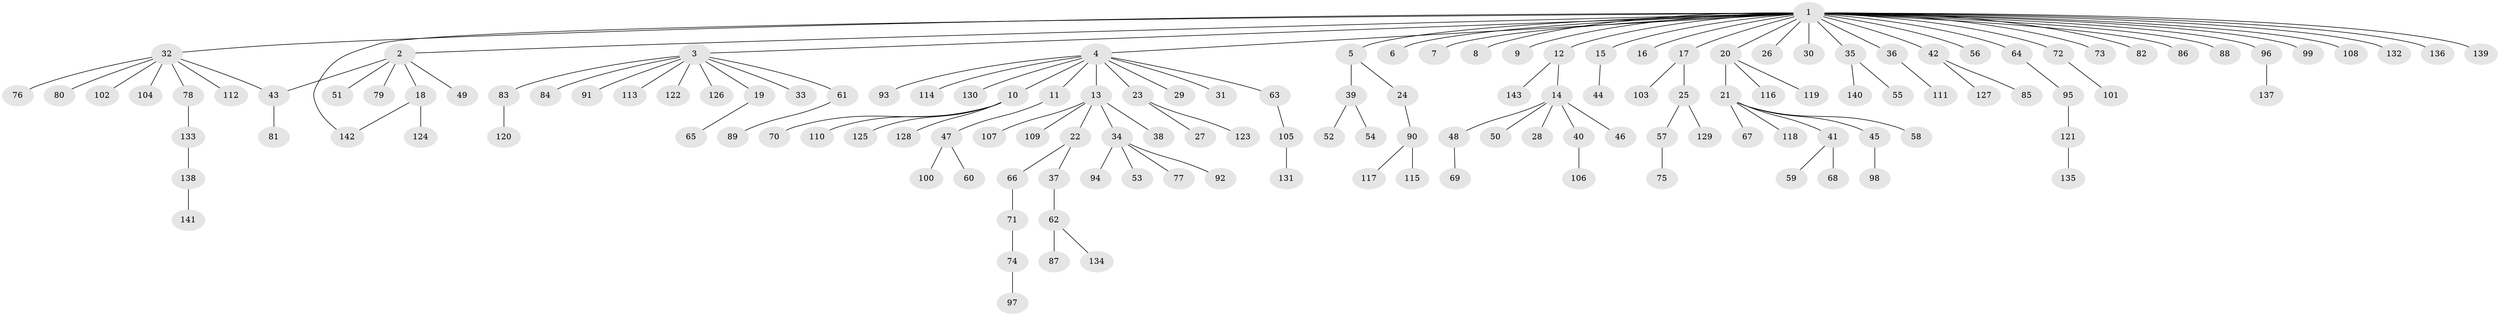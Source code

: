 // Generated by graph-tools (version 1.1) at 2025/48/03/09/25 04:48:38]
// undirected, 143 vertices, 144 edges
graph export_dot {
graph [start="1"]
  node [color=gray90,style=filled];
  1;
  2;
  3;
  4;
  5;
  6;
  7;
  8;
  9;
  10;
  11;
  12;
  13;
  14;
  15;
  16;
  17;
  18;
  19;
  20;
  21;
  22;
  23;
  24;
  25;
  26;
  27;
  28;
  29;
  30;
  31;
  32;
  33;
  34;
  35;
  36;
  37;
  38;
  39;
  40;
  41;
  42;
  43;
  44;
  45;
  46;
  47;
  48;
  49;
  50;
  51;
  52;
  53;
  54;
  55;
  56;
  57;
  58;
  59;
  60;
  61;
  62;
  63;
  64;
  65;
  66;
  67;
  68;
  69;
  70;
  71;
  72;
  73;
  74;
  75;
  76;
  77;
  78;
  79;
  80;
  81;
  82;
  83;
  84;
  85;
  86;
  87;
  88;
  89;
  90;
  91;
  92;
  93;
  94;
  95;
  96;
  97;
  98;
  99;
  100;
  101;
  102;
  103;
  104;
  105;
  106;
  107;
  108;
  109;
  110;
  111;
  112;
  113;
  114;
  115;
  116;
  117;
  118;
  119;
  120;
  121;
  122;
  123;
  124;
  125;
  126;
  127;
  128;
  129;
  130;
  131;
  132;
  133;
  134;
  135;
  136;
  137;
  138;
  139;
  140;
  141;
  142;
  143;
  1 -- 2;
  1 -- 3;
  1 -- 4;
  1 -- 5;
  1 -- 6;
  1 -- 7;
  1 -- 8;
  1 -- 9;
  1 -- 12;
  1 -- 15;
  1 -- 16;
  1 -- 17;
  1 -- 20;
  1 -- 26;
  1 -- 30;
  1 -- 32;
  1 -- 35;
  1 -- 36;
  1 -- 42;
  1 -- 56;
  1 -- 64;
  1 -- 72;
  1 -- 73;
  1 -- 82;
  1 -- 86;
  1 -- 88;
  1 -- 96;
  1 -- 99;
  1 -- 108;
  1 -- 132;
  1 -- 136;
  1 -- 139;
  1 -- 142;
  2 -- 18;
  2 -- 43;
  2 -- 49;
  2 -- 51;
  2 -- 79;
  3 -- 19;
  3 -- 33;
  3 -- 61;
  3 -- 83;
  3 -- 84;
  3 -- 91;
  3 -- 113;
  3 -- 122;
  3 -- 126;
  4 -- 10;
  4 -- 11;
  4 -- 13;
  4 -- 23;
  4 -- 29;
  4 -- 31;
  4 -- 63;
  4 -- 93;
  4 -- 114;
  4 -- 130;
  5 -- 24;
  5 -- 39;
  10 -- 70;
  10 -- 110;
  10 -- 125;
  10 -- 128;
  11 -- 47;
  12 -- 14;
  12 -- 143;
  13 -- 22;
  13 -- 34;
  13 -- 38;
  13 -- 107;
  13 -- 109;
  14 -- 28;
  14 -- 40;
  14 -- 46;
  14 -- 48;
  14 -- 50;
  15 -- 44;
  17 -- 25;
  17 -- 103;
  18 -- 124;
  18 -- 142;
  19 -- 65;
  20 -- 21;
  20 -- 116;
  20 -- 119;
  21 -- 41;
  21 -- 45;
  21 -- 58;
  21 -- 67;
  21 -- 118;
  22 -- 37;
  22 -- 66;
  23 -- 27;
  23 -- 123;
  24 -- 90;
  25 -- 57;
  25 -- 129;
  32 -- 43;
  32 -- 76;
  32 -- 78;
  32 -- 80;
  32 -- 102;
  32 -- 104;
  32 -- 112;
  34 -- 53;
  34 -- 77;
  34 -- 92;
  34 -- 94;
  35 -- 55;
  35 -- 140;
  36 -- 111;
  37 -- 62;
  39 -- 52;
  39 -- 54;
  40 -- 106;
  41 -- 59;
  41 -- 68;
  42 -- 85;
  42 -- 127;
  43 -- 81;
  45 -- 98;
  47 -- 60;
  47 -- 100;
  48 -- 69;
  57 -- 75;
  61 -- 89;
  62 -- 87;
  62 -- 134;
  63 -- 105;
  64 -- 95;
  66 -- 71;
  71 -- 74;
  72 -- 101;
  74 -- 97;
  78 -- 133;
  83 -- 120;
  90 -- 115;
  90 -- 117;
  95 -- 121;
  96 -- 137;
  105 -- 131;
  121 -- 135;
  133 -- 138;
  138 -- 141;
}

